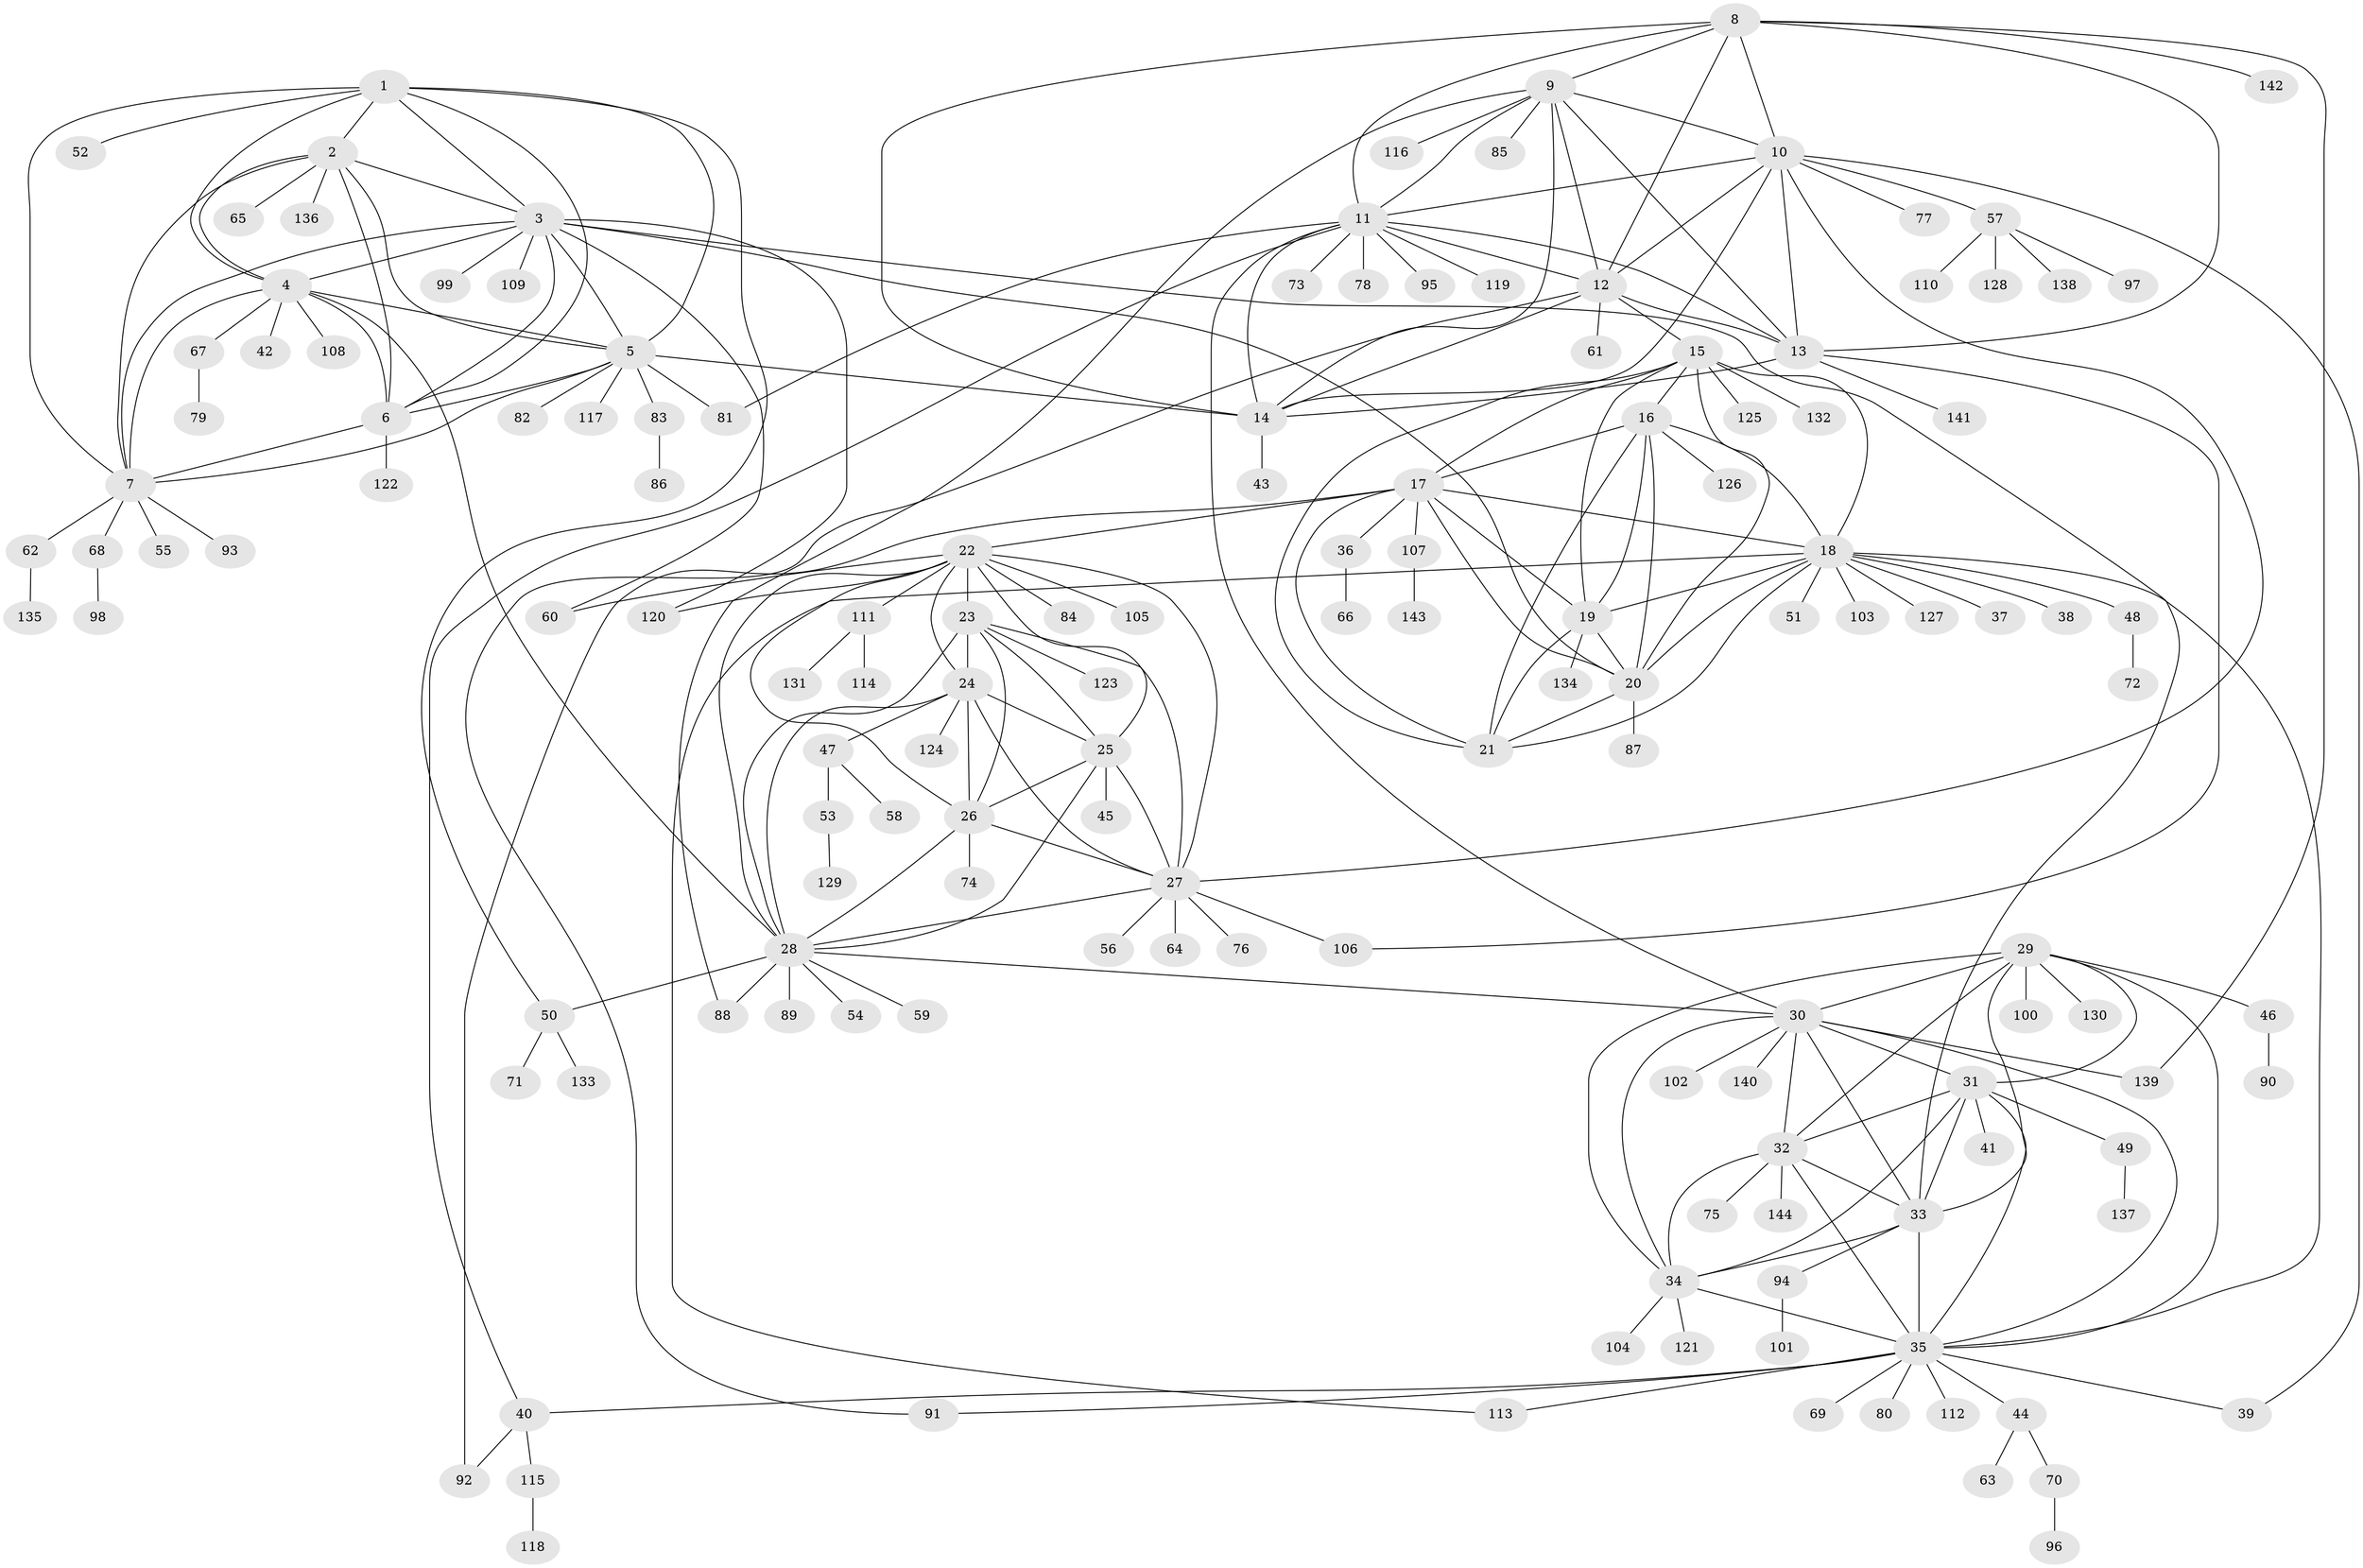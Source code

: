 // coarse degree distribution, {10: 0.06422018348623854, 5: 0.01834862385321101, 7: 0.01834862385321101, 8: 0.03669724770642202, 11: 0.01834862385321101, 6: 0.01834862385321101, 4: 0.06422018348623854, 12: 0.009174311926605505, 9: 0.009174311926605505, 15: 0.009174311926605505, 2: 0.11009174311926606, 1: 0.6055045871559633, 3: 0.01834862385321101}
// Generated by graph-tools (version 1.1) at 2025/24/03/03/25 07:24:18]
// undirected, 144 vertices, 236 edges
graph export_dot {
graph [start="1"]
  node [color=gray90,style=filled];
  1;
  2;
  3;
  4;
  5;
  6;
  7;
  8;
  9;
  10;
  11;
  12;
  13;
  14;
  15;
  16;
  17;
  18;
  19;
  20;
  21;
  22;
  23;
  24;
  25;
  26;
  27;
  28;
  29;
  30;
  31;
  32;
  33;
  34;
  35;
  36;
  37;
  38;
  39;
  40;
  41;
  42;
  43;
  44;
  45;
  46;
  47;
  48;
  49;
  50;
  51;
  52;
  53;
  54;
  55;
  56;
  57;
  58;
  59;
  60;
  61;
  62;
  63;
  64;
  65;
  66;
  67;
  68;
  69;
  70;
  71;
  72;
  73;
  74;
  75;
  76;
  77;
  78;
  79;
  80;
  81;
  82;
  83;
  84;
  85;
  86;
  87;
  88;
  89;
  90;
  91;
  92;
  93;
  94;
  95;
  96;
  97;
  98;
  99;
  100;
  101;
  102;
  103;
  104;
  105;
  106;
  107;
  108;
  109;
  110;
  111;
  112;
  113;
  114;
  115;
  116;
  117;
  118;
  119;
  120;
  121;
  122;
  123;
  124;
  125;
  126;
  127;
  128;
  129;
  130;
  131;
  132;
  133;
  134;
  135;
  136;
  137;
  138;
  139;
  140;
  141;
  142;
  143;
  144;
  1 -- 2;
  1 -- 3;
  1 -- 4;
  1 -- 5;
  1 -- 6;
  1 -- 7;
  1 -- 50;
  1 -- 52;
  2 -- 3;
  2 -- 4;
  2 -- 5;
  2 -- 6;
  2 -- 7;
  2 -- 65;
  2 -- 136;
  3 -- 4;
  3 -- 5;
  3 -- 6;
  3 -- 7;
  3 -- 20;
  3 -- 33;
  3 -- 60;
  3 -- 99;
  3 -- 109;
  3 -- 120;
  4 -- 5;
  4 -- 6;
  4 -- 7;
  4 -- 28;
  4 -- 42;
  4 -- 67;
  4 -- 108;
  5 -- 6;
  5 -- 7;
  5 -- 14;
  5 -- 81;
  5 -- 82;
  5 -- 83;
  5 -- 117;
  6 -- 7;
  6 -- 122;
  7 -- 55;
  7 -- 62;
  7 -- 68;
  7 -- 93;
  8 -- 9;
  8 -- 10;
  8 -- 11;
  8 -- 12;
  8 -- 13;
  8 -- 14;
  8 -- 139;
  8 -- 142;
  9 -- 10;
  9 -- 11;
  9 -- 12;
  9 -- 13;
  9 -- 14;
  9 -- 85;
  9 -- 88;
  9 -- 116;
  10 -- 11;
  10 -- 12;
  10 -- 13;
  10 -- 14;
  10 -- 27;
  10 -- 39;
  10 -- 57;
  10 -- 77;
  11 -- 12;
  11 -- 13;
  11 -- 14;
  11 -- 30;
  11 -- 40;
  11 -- 73;
  11 -- 78;
  11 -- 81;
  11 -- 95;
  11 -- 119;
  12 -- 13;
  12 -- 14;
  12 -- 15;
  12 -- 61;
  12 -- 91;
  13 -- 14;
  13 -- 106;
  13 -- 141;
  14 -- 43;
  15 -- 16;
  15 -- 17;
  15 -- 18;
  15 -- 19;
  15 -- 20;
  15 -- 21;
  15 -- 125;
  15 -- 132;
  16 -- 17;
  16 -- 18;
  16 -- 19;
  16 -- 20;
  16 -- 21;
  16 -- 126;
  17 -- 18;
  17 -- 19;
  17 -- 20;
  17 -- 21;
  17 -- 22;
  17 -- 36;
  17 -- 92;
  17 -- 107;
  18 -- 19;
  18 -- 20;
  18 -- 21;
  18 -- 35;
  18 -- 37;
  18 -- 38;
  18 -- 48;
  18 -- 51;
  18 -- 103;
  18 -- 113;
  18 -- 127;
  19 -- 20;
  19 -- 21;
  19 -- 134;
  20 -- 21;
  20 -- 87;
  22 -- 23;
  22 -- 24;
  22 -- 25;
  22 -- 26;
  22 -- 27;
  22 -- 28;
  22 -- 60;
  22 -- 84;
  22 -- 105;
  22 -- 111;
  22 -- 120;
  23 -- 24;
  23 -- 25;
  23 -- 26;
  23 -- 27;
  23 -- 28;
  23 -- 123;
  24 -- 25;
  24 -- 26;
  24 -- 27;
  24 -- 28;
  24 -- 47;
  24 -- 124;
  25 -- 26;
  25 -- 27;
  25 -- 28;
  25 -- 45;
  26 -- 27;
  26 -- 28;
  26 -- 74;
  27 -- 28;
  27 -- 56;
  27 -- 64;
  27 -- 76;
  27 -- 106;
  28 -- 30;
  28 -- 50;
  28 -- 54;
  28 -- 59;
  28 -- 88;
  28 -- 89;
  29 -- 30;
  29 -- 31;
  29 -- 32;
  29 -- 33;
  29 -- 34;
  29 -- 35;
  29 -- 46;
  29 -- 100;
  29 -- 130;
  30 -- 31;
  30 -- 32;
  30 -- 33;
  30 -- 34;
  30 -- 35;
  30 -- 102;
  30 -- 139;
  30 -- 140;
  31 -- 32;
  31 -- 33;
  31 -- 34;
  31 -- 35;
  31 -- 41;
  31 -- 49;
  32 -- 33;
  32 -- 34;
  32 -- 35;
  32 -- 75;
  32 -- 144;
  33 -- 34;
  33 -- 35;
  33 -- 94;
  34 -- 35;
  34 -- 104;
  34 -- 121;
  35 -- 39;
  35 -- 40;
  35 -- 44;
  35 -- 69;
  35 -- 80;
  35 -- 91;
  35 -- 112;
  35 -- 113;
  36 -- 66;
  40 -- 92;
  40 -- 115;
  44 -- 63;
  44 -- 70;
  46 -- 90;
  47 -- 53;
  47 -- 58;
  48 -- 72;
  49 -- 137;
  50 -- 71;
  50 -- 133;
  53 -- 129;
  57 -- 97;
  57 -- 110;
  57 -- 128;
  57 -- 138;
  62 -- 135;
  67 -- 79;
  68 -- 98;
  70 -- 96;
  83 -- 86;
  94 -- 101;
  107 -- 143;
  111 -- 114;
  111 -- 131;
  115 -- 118;
}
